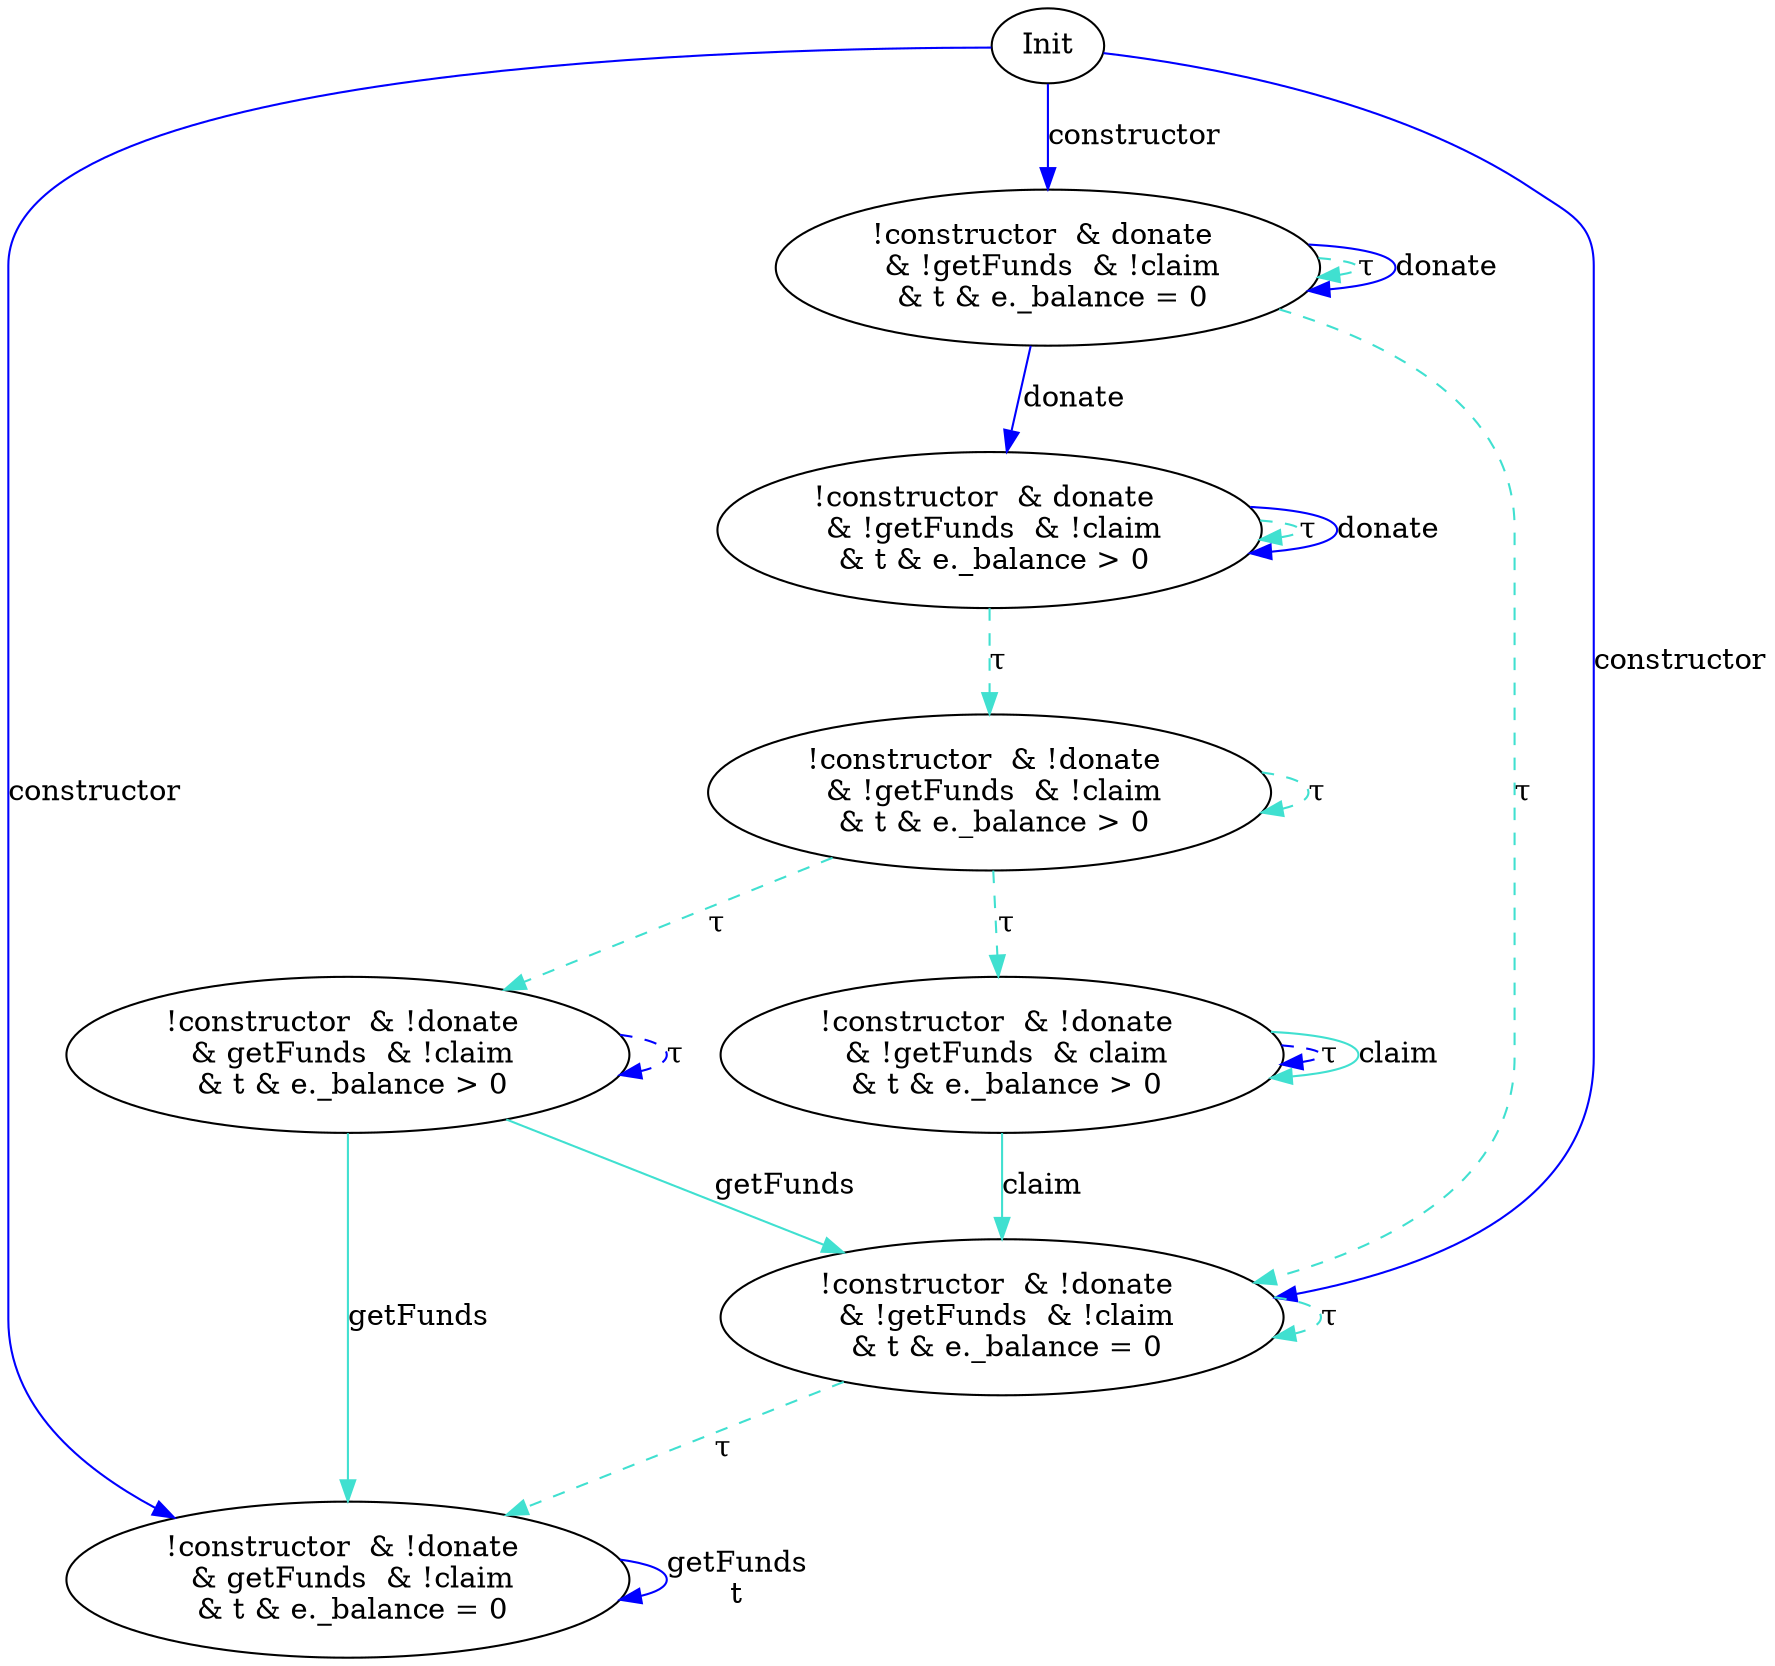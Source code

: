 digraph {
S00 [label="Init"]
S17 [label="!constructor  & !donate \n & !getFunds  & claim\n & t & e._balance > 0"]
S18 [label="!constructor  & !donate \n & getFunds  & !claim\n & t & e._balance > 0"]
S20 [label="!constructor  & donate \n & !getFunds  & !claim\n & t & e._balance > 0"]
S27 [label="!constructor  & !donate \n & !getFunds  & !claim\n & t & e._balance > 0"]
S50 [label="!constructor  & !donate \n & getFunds  & !claim\n & t & e._balance = 0"]
S52 [label="!constructor  & donate \n & !getFunds  & !claim\n & t & e._balance = 0"]
S59 [label="!constructor  & !donate \n & !getFunds  & !claim\n & t & e._balance = 0"]

S27->S27 [label="τ", style="dashed", color="turquoise"]
S17->S17 [label="τ", style="dashed", color="blue"]
S18->S18 [label="τ", style="dashed", color="blue"]
S17->S17 [label="claim", style="", color="turquoise"]
S50->S50 [label="getFunds\nt", style="", color="blue"]
S00->S52 [label="constructor", style="", color="blue"]
S18->S50 [label="getFunds", style="", color="turquoise"]
S59->S50 [label="τ", style="dashed", color="turquoise"]
S52->S52 [label="τ", style="dashed", color="turquoise"]
S20->S27 [label="τ", style="dashed", color="turquoise"]
S00->S59 [label="constructor", style="", color="blue"]
S17->S59 [label="claim", style="", color="turquoise"]
S27->S18 [label="τ", style="dashed", color="turquoise"]
S52->S59 [label="τ", style="dashed", color="turquoise"]
S00->S50 [label="constructor", style="", color="blue"]
S27->S17 [label="τ", style="dashed", color="turquoise"]
S20->S20 [label="τ", style="dashed", color="turquoise"]
S52->S20 [label="donate", style="", color="blue"]
S52->S52 [label="donate", style="", color="blue"]
S18->S59 [label="getFunds", style="", color="turquoise"]
S20->S20 [label="donate", style="", color="blue"]
S59->S59 [label="τ", style="dashed", color="turquoise"]
}